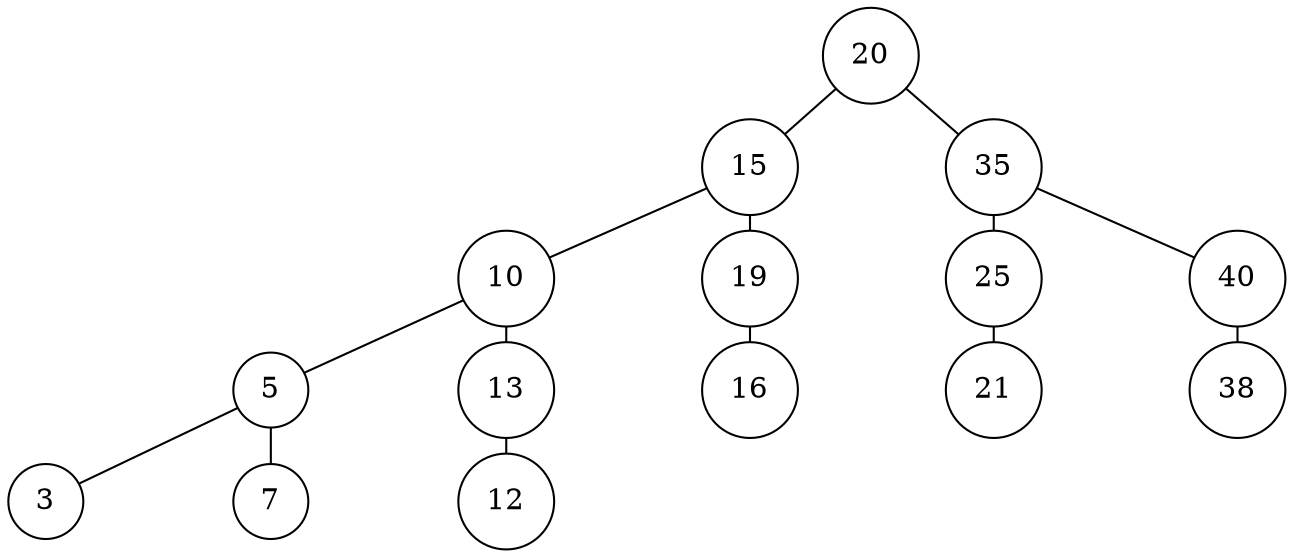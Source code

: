 digraph BT1D {
    nodesep=1;
    ranksep=0.1;
    margin=0;
    graph [ordering="out"]
    node [shape=circle];
    edge [arrowsize=0.8, arrowhead=none, arrowtail=none];
    20 -> 15;
    20 -> 35;
    15 -> 10;
    15 -> 19;
    35 -> 25;
    35 -> 40;
    10 -> 5;
    10 -> 13;
    19 -> 16 [side="left"];
    25 -> 21 [side="left"];
    40 -> 38 [side="left"];
    5 -> 3;
    5 -> 7;
    13 -> 12[ side="left"];
}